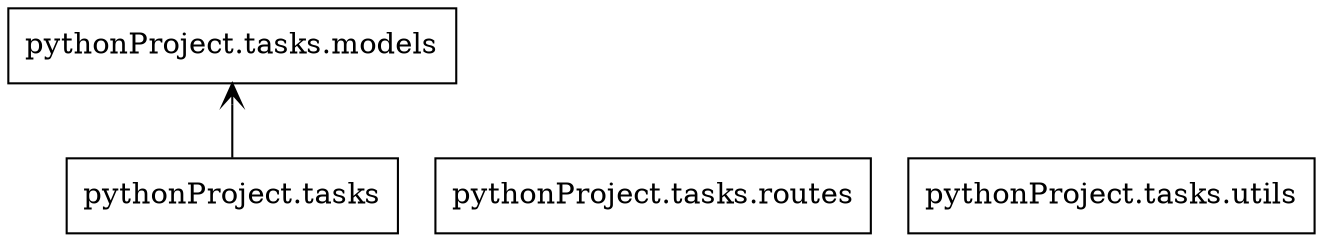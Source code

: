 digraph "packages_tasks_models" {
rankdir=BT
charset="utf-8"
"pythonProject.tasks" [color="black", label=<pythonProject.tasks>, shape="box", style="solid"];
"pythonProject.tasks.models" [color="black", label=<pythonProject.tasks.models>, shape="box", style="solid"];
"pythonProject.tasks.routes" [color="black", label=<pythonProject.tasks.routes>, shape="box", style="solid"];
"pythonProject.tasks.utils" [color="black", label=<pythonProject.tasks.utils>, shape="box", style="solid"];
"pythonProject.tasks" -> "pythonProject.tasks.models" [arrowhead="open", arrowtail="none"];
}
